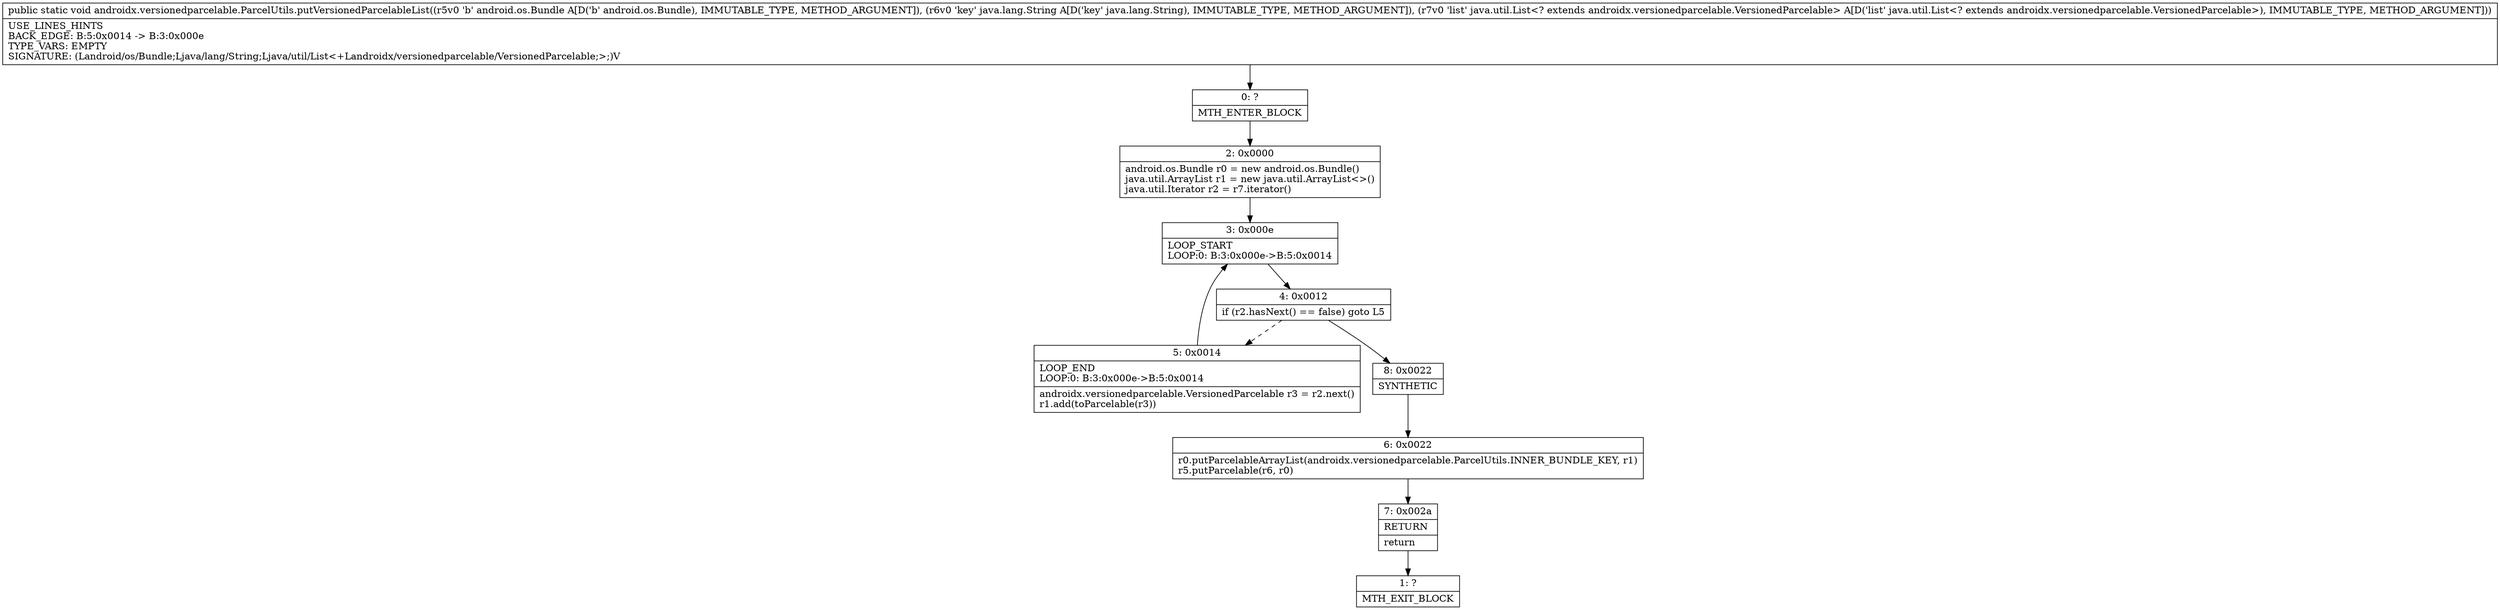 digraph "CFG forandroidx.versionedparcelable.ParcelUtils.putVersionedParcelableList(Landroid\/os\/Bundle;Ljava\/lang\/String;Ljava\/util\/List;)V" {
Node_0 [shape=record,label="{0\:\ ?|MTH_ENTER_BLOCK\l}"];
Node_2 [shape=record,label="{2\:\ 0x0000|android.os.Bundle r0 = new android.os.Bundle()\ljava.util.ArrayList r1 = new java.util.ArrayList\<\>()\ljava.util.Iterator r2 = r7.iterator()\l}"];
Node_3 [shape=record,label="{3\:\ 0x000e|LOOP_START\lLOOP:0: B:3:0x000e\-\>B:5:0x0014\l}"];
Node_4 [shape=record,label="{4\:\ 0x0012|if (r2.hasNext() == false) goto L5\l}"];
Node_5 [shape=record,label="{5\:\ 0x0014|LOOP_END\lLOOP:0: B:3:0x000e\-\>B:5:0x0014\l|androidx.versionedparcelable.VersionedParcelable r3 = r2.next()\lr1.add(toParcelable(r3))\l}"];
Node_8 [shape=record,label="{8\:\ 0x0022|SYNTHETIC\l}"];
Node_6 [shape=record,label="{6\:\ 0x0022|r0.putParcelableArrayList(androidx.versionedparcelable.ParcelUtils.INNER_BUNDLE_KEY, r1)\lr5.putParcelable(r6, r0)\l}"];
Node_7 [shape=record,label="{7\:\ 0x002a|RETURN\l|return\l}"];
Node_1 [shape=record,label="{1\:\ ?|MTH_EXIT_BLOCK\l}"];
MethodNode[shape=record,label="{public static void androidx.versionedparcelable.ParcelUtils.putVersionedParcelableList((r5v0 'b' android.os.Bundle A[D('b' android.os.Bundle), IMMUTABLE_TYPE, METHOD_ARGUMENT]), (r6v0 'key' java.lang.String A[D('key' java.lang.String), IMMUTABLE_TYPE, METHOD_ARGUMENT]), (r7v0 'list' java.util.List\<? extends androidx.versionedparcelable.VersionedParcelable\> A[D('list' java.util.List\<? extends androidx.versionedparcelable.VersionedParcelable\>), IMMUTABLE_TYPE, METHOD_ARGUMENT]))  | USE_LINES_HINTS\lBACK_EDGE: B:5:0x0014 \-\> B:3:0x000e\lTYPE_VARS: EMPTY\lSIGNATURE: (Landroid\/os\/Bundle;Ljava\/lang\/String;Ljava\/util\/List\<+Landroidx\/versionedparcelable\/VersionedParcelable;\>;)V\l}"];
MethodNode -> Node_0;Node_0 -> Node_2;
Node_2 -> Node_3;
Node_3 -> Node_4;
Node_4 -> Node_5[style=dashed];
Node_4 -> Node_8;
Node_5 -> Node_3;
Node_8 -> Node_6;
Node_6 -> Node_7;
Node_7 -> Node_1;
}

